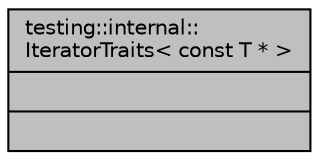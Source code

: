 digraph "testing::internal::IteratorTraits&lt; const T * &gt;"
{
 // LATEX_PDF_SIZE
  edge [fontname="Helvetica",fontsize="10",labelfontname="Helvetica",labelfontsize="10"];
  node [fontname="Helvetica",fontsize="10",shape=record];
  Node1 [label="{testing::internal::\lIteratorTraits\< const T * \>\n||}",height=0.2,width=0.4,color="black", fillcolor="grey75", style="filled", fontcolor="black",tooltip=" "];
}

